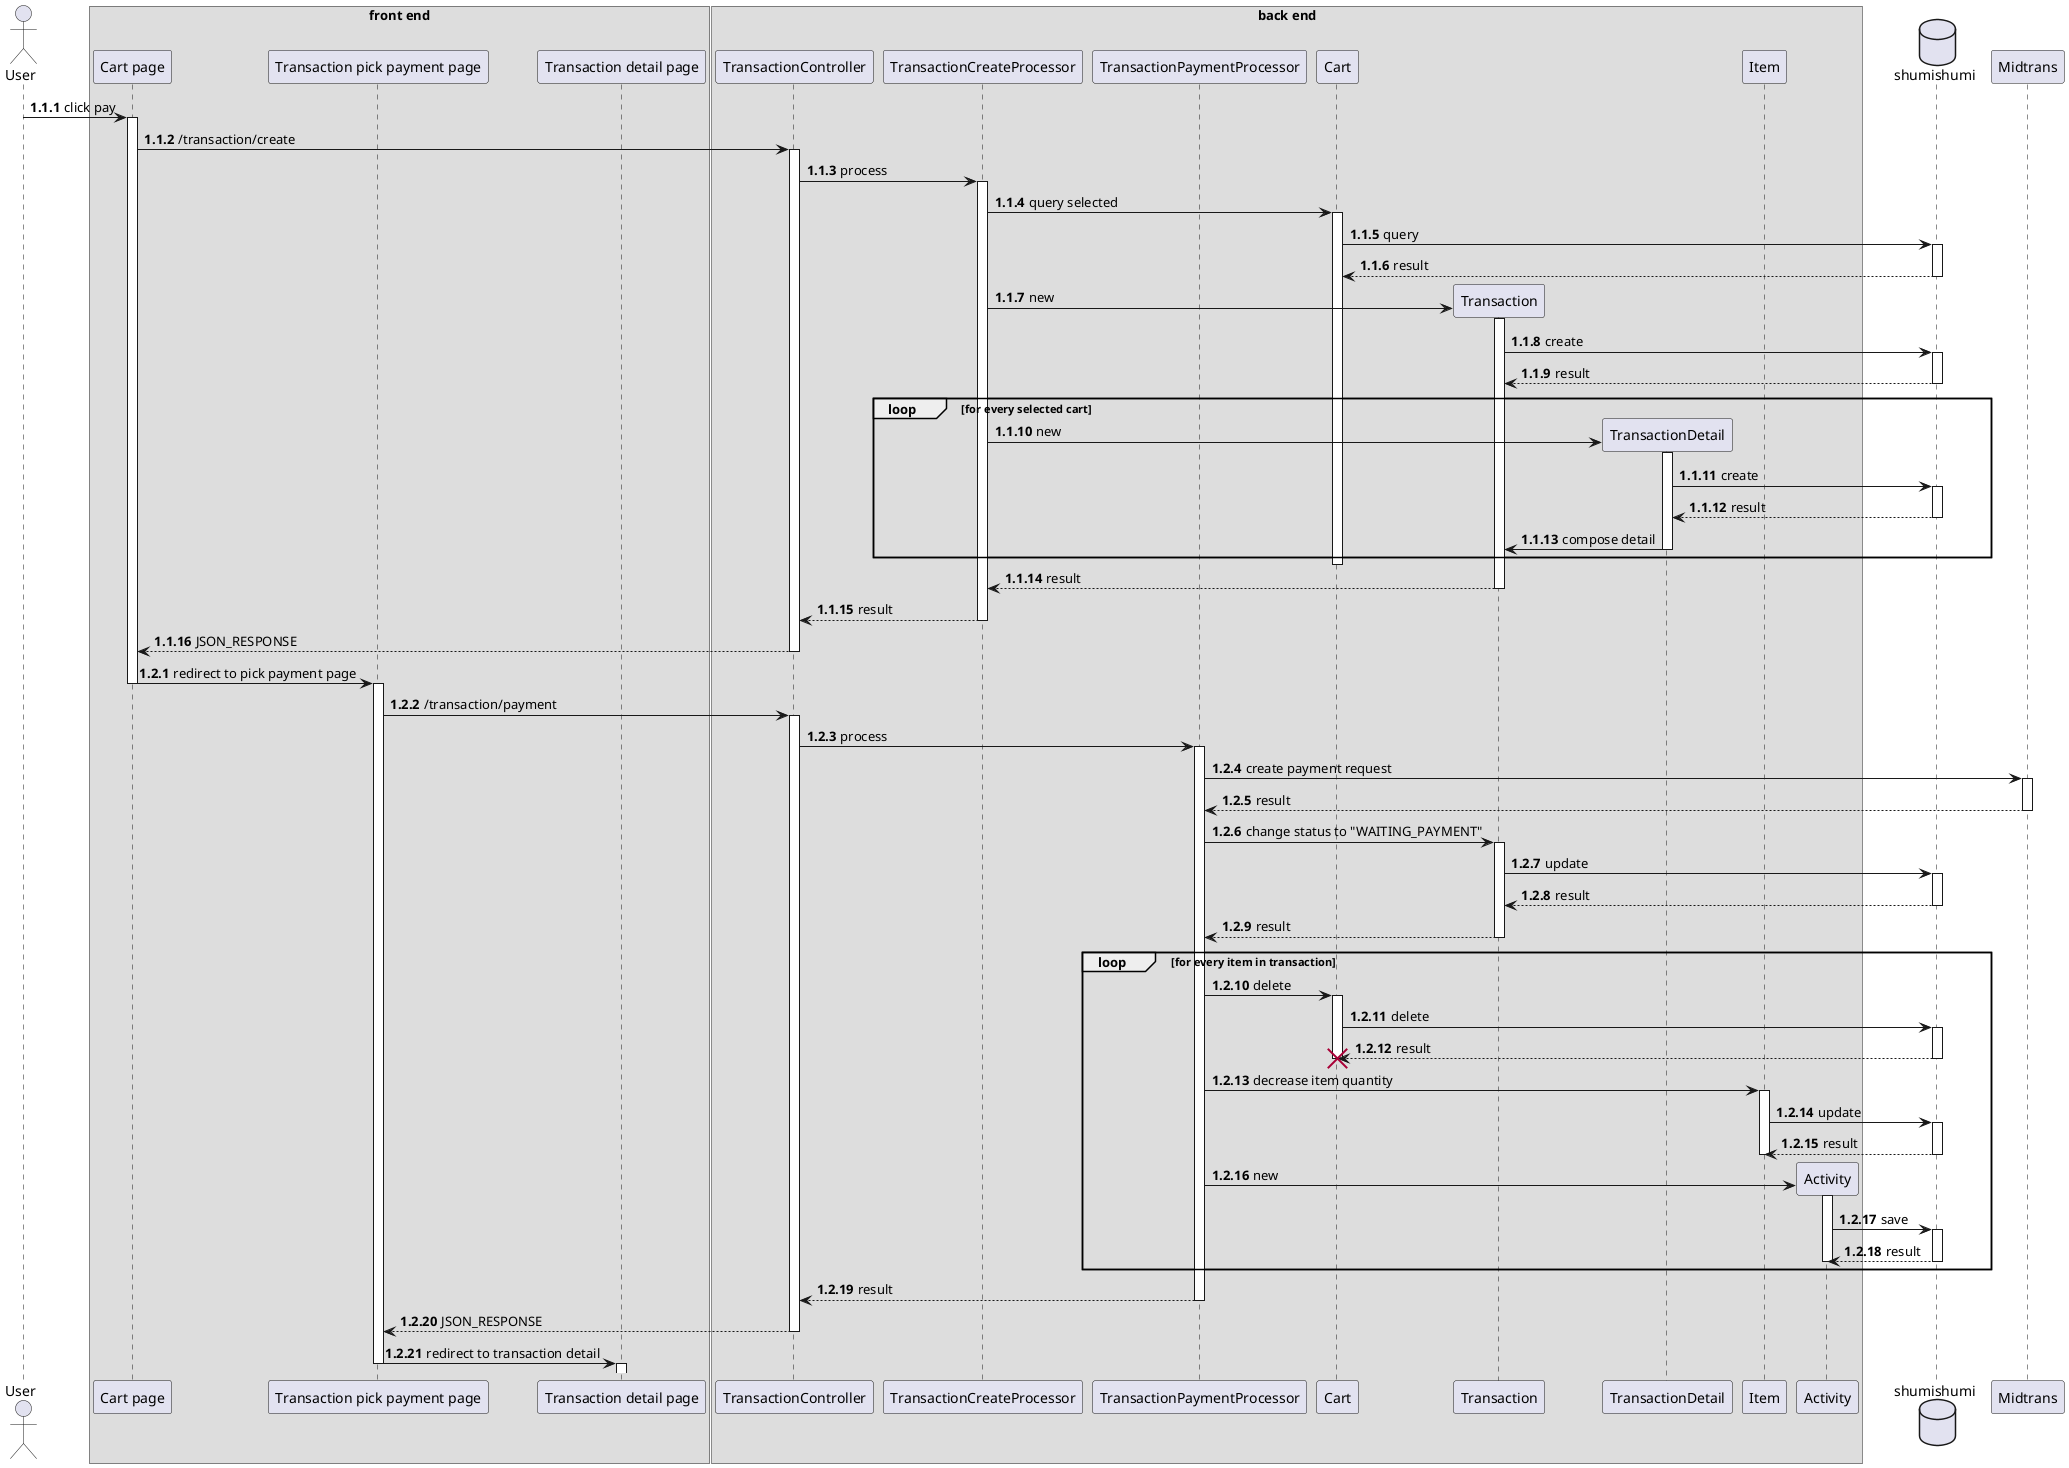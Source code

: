 @startuml create transaction
autonumber 1.1.1

actor User as u

box "front end"
participant "Cart page" as cart
participant "Transaction pick payment page" as trxpay
participant "Transaction detail page" as trxdetail
end box

box "back end"
participant "TransactionController" as trxc

participant "TransactionCreateProcessor" as trxcreate
participant "TransactionPaymentProcessor" as payproc

participant "Cart" as cm
participant "Transaction" as trxm
participant "TransactionDetail" as trxdm

participant "Item" as im
participant "Activity" as am
end box

database shumishumi as db

participant Midtrans as mt

u -> cart++ : click pay
cart -> trxc++ : /transaction/create
trxc -> trxcreate++ : process

trxcreate -> cm++ : query selected
cm -> db++ : query
return result

create trxm
trxcreate -> trxm++ : new
trxm -> db++ : create
return result

loop for every selected cart
    create trxdm
    trxcreate -> trxdm++ : new
    trxdm -> db++ : create
    return result
    trxdm -> trxm --: compose detail
end

deactivate cm

trxm --> trxcreate --: result
return result
return JSON_RESPONSE

autonumber inc b
cart -> trxpay --++ : redirect to pick payment page
trxpay -> trxc++ : /transaction/payment
trxc -> payproc++ : process

payproc -> mt++ : create payment request
return result

payproc -> trxm++ : change status to "WAITING_PAYMENT"
trxm -> db++ : update
return result
return result

loop for every item in transaction
    payproc -> cm++ : delete
    cm -> db++ : delete
    return result
    deactivate cm
    destroy cm

    payproc -> im++ : decrease item quantity
    im -> db++ : update
    return result
    deactivate im

    create am
    payproc -> am++ : new
    am -> db++ : save
    return result
    deactivate am
end

return result
return JSON_RESPONSE

trxpay -> trxdetail --++ : redirect to transaction detail


@enduml